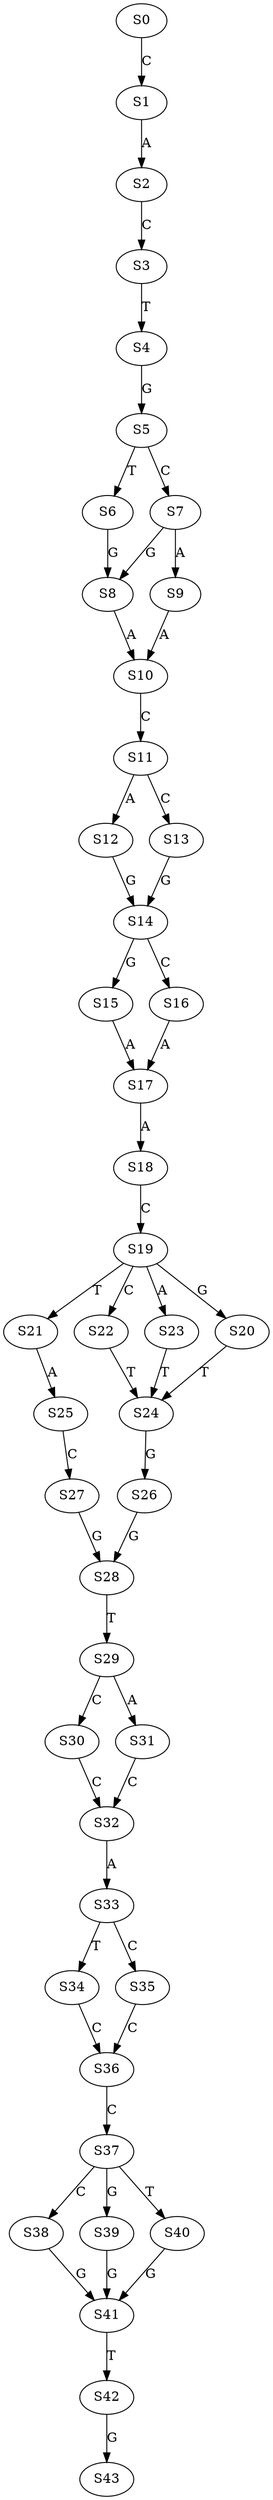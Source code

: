 strict digraph  {
	S0 -> S1 [ label = C ];
	S1 -> S2 [ label = A ];
	S2 -> S3 [ label = C ];
	S3 -> S4 [ label = T ];
	S4 -> S5 [ label = G ];
	S5 -> S6 [ label = T ];
	S5 -> S7 [ label = C ];
	S6 -> S8 [ label = G ];
	S7 -> S9 [ label = A ];
	S7 -> S8 [ label = G ];
	S8 -> S10 [ label = A ];
	S9 -> S10 [ label = A ];
	S10 -> S11 [ label = C ];
	S11 -> S12 [ label = A ];
	S11 -> S13 [ label = C ];
	S12 -> S14 [ label = G ];
	S13 -> S14 [ label = G ];
	S14 -> S15 [ label = G ];
	S14 -> S16 [ label = C ];
	S15 -> S17 [ label = A ];
	S16 -> S17 [ label = A ];
	S17 -> S18 [ label = A ];
	S18 -> S19 [ label = C ];
	S19 -> S20 [ label = G ];
	S19 -> S21 [ label = T ];
	S19 -> S22 [ label = C ];
	S19 -> S23 [ label = A ];
	S20 -> S24 [ label = T ];
	S21 -> S25 [ label = A ];
	S22 -> S24 [ label = T ];
	S23 -> S24 [ label = T ];
	S24 -> S26 [ label = G ];
	S25 -> S27 [ label = C ];
	S26 -> S28 [ label = G ];
	S27 -> S28 [ label = G ];
	S28 -> S29 [ label = T ];
	S29 -> S30 [ label = C ];
	S29 -> S31 [ label = A ];
	S30 -> S32 [ label = C ];
	S31 -> S32 [ label = C ];
	S32 -> S33 [ label = A ];
	S33 -> S34 [ label = T ];
	S33 -> S35 [ label = C ];
	S34 -> S36 [ label = C ];
	S35 -> S36 [ label = C ];
	S36 -> S37 [ label = C ];
	S37 -> S38 [ label = C ];
	S37 -> S39 [ label = G ];
	S37 -> S40 [ label = T ];
	S38 -> S41 [ label = G ];
	S39 -> S41 [ label = G ];
	S40 -> S41 [ label = G ];
	S41 -> S42 [ label = T ];
	S42 -> S43 [ label = G ];
}
